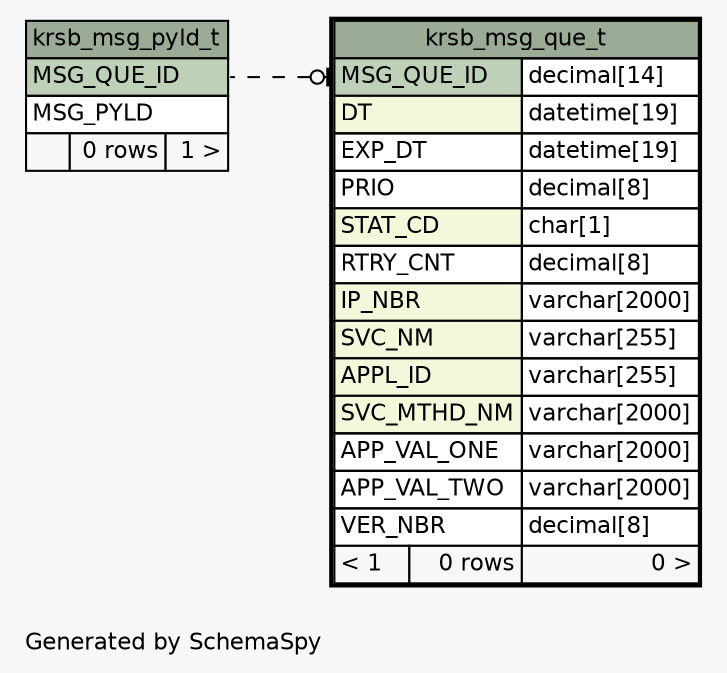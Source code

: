 // dot 2.28.0 on Mac OS X 10.7.2
// SchemaSpy rev 590
digraph "impliedTwoDegreesRelationshipsDiagram" {
  graph [
    rankdir="RL"
    bgcolor="#f7f7f7"
    label="\nGenerated by SchemaSpy"
    labeljust="l"
    nodesep="0.18"
    ranksep="0.46"
    fontname="Helvetica"
    fontsize="11"
  ];
  node [
    fontname="Helvetica"
    fontsize="11"
    shape="plaintext"
  ];
  edge [
    arrowsize="0.8"
  ];
  "krsb_msg_que_t":"MSG_QUE_ID":w -> "krsb_msg_pyld_t":"MSG_QUE_ID":e [arrowhead=none dir=back arrowtail=teeodot style=dashed];
  "krsb_msg_pyld_t" [
    label=<
    <TABLE BORDER="0" CELLBORDER="1" CELLSPACING="0" BGCOLOR="#ffffff">
      <TR><TD COLSPAN="3" BGCOLOR="#9bab96" ALIGN="CENTER">krsb_msg_pyld_t</TD></TR>
      <TR><TD PORT="MSG_QUE_ID" COLSPAN="3" BGCOLOR="#bed1b8" ALIGN="LEFT">MSG_QUE_ID</TD></TR>
      <TR><TD PORT="MSG_PYLD" COLSPAN="3" ALIGN="LEFT">MSG_PYLD</TD></TR>
      <TR><TD ALIGN="LEFT" BGCOLOR="#f7f7f7">  </TD><TD ALIGN="RIGHT" BGCOLOR="#f7f7f7">0 rows</TD><TD ALIGN="RIGHT" BGCOLOR="#f7f7f7">1 &gt;</TD></TR>
    </TABLE>>
    URL="krsb_msg_pyld_t.html"
    tooltip="krsb_msg_pyld_t"
  ];
  "krsb_msg_que_t" [
    label=<
    <TABLE BORDER="2" CELLBORDER="1" CELLSPACING="0" BGCOLOR="#ffffff">
      <TR><TD COLSPAN="3" BGCOLOR="#9bab96" ALIGN="CENTER">krsb_msg_que_t</TD></TR>
      <TR><TD PORT="MSG_QUE_ID" COLSPAN="2" BGCOLOR="#bed1b8" ALIGN="LEFT">MSG_QUE_ID</TD><TD PORT="MSG_QUE_ID.type" ALIGN="LEFT">decimal[14]</TD></TR>
      <TR><TD PORT="DT" COLSPAN="2" BGCOLOR="#f4f7da" ALIGN="LEFT">DT</TD><TD PORT="DT.type" ALIGN="LEFT">datetime[19]</TD></TR>
      <TR><TD PORT="EXP_DT" COLSPAN="2" ALIGN="LEFT">EXP_DT</TD><TD PORT="EXP_DT.type" ALIGN="LEFT">datetime[19]</TD></TR>
      <TR><TD PORT="PRIO" COLSPAN="2" ALIGN="LEFT">PRIO</TD><TD PORT="PRIO.type" ALIGN="LEFT">decimal[8]</TD></TR>
      <TR><TD PORT="STAT_CD" COLSPAN="2" BGCOLOR="#f4f7da" ALIGN="LEFT">STAT_CD</TD><TD PORT="STAT_CD.type" ALIGN="LEFT">char[1]</TD></TR>
      <TR><TD PORT="RTRY_CNT" COLSPAN="2" ALIGN="LEFT">RTRY_CNT</TD><TD PORT="RTRY_CNT.type" ALIGN="LEFT">decimal[8]</TD></TR>
      <TR><TD PORT="IP_NBR" COLSPAN="2" BGCOLOR="#f4f7da" ALIGN="LEFT">IP_NBR</TD><TD PORT="IP_NBR.type" ALIGN="LEFT">varchar[2000]</TD></TR>
      <TR><TD PORT="SVC_NM" COLSPAN="2" BGCOLOR="#f4f7da" ALIGN="LEFT">SVC_NM</TD><TD PORT="SVC_NM.type" ALIGN="LEFT">varchar[255]</TD></TR>
      <TR><TD PORT="APPL_ID" COLSPAN="2" BGCOLOR="#f4f7da" ALIGN="LEFT">APPL_ID</TD><TD PORT="APPL_ID.type" ALIGN="LEFT">varchar[255]</TD></TR>
      <TR><TD PORT="SVC_MTHD_NM" COLSPAN="2" BGCOLOR="#f4f7da" ALIGN="LEFT">SVC_MTHD_NM</TD><TD PORT="SVC_MTHD_NM.type" ALIGN="LEFT">varchar[2000]</TD></TR>
      <TR><TD PORT="APP_VAL_ONE" COLSPAN="2" ALIGN="LEFT">APP_VAL_ONE</TD><TD PORT="APP_VAL_ONE.type" ALIGN="LEFT">varchar[2000]</TD></TR>
      <TR><TD PORT="APP_VAL_TWO" COLSPAN="2" ALIGN="LEFT">APP_VAL_TWO</TD><TD PORT="APP_VAL_TWO.type" ALIGN="LEFT">varchar[2000]</TD></TR>
      <TR><TD PORT="VER_NBR" COLSPAN="2" ALIGN="LEFT">VER_NBR</TD><TD PORT="VER_NBR.type" ALIGN="LEFT">decimal[8]</TD></TR>
      <TR><TD ALIGN="LEFT" BGCOLOR="#f7f7f7">&lt; 1</TD><TD ALIGN="RIGHT" BGCOLOR="#f7f7f7">0 rows</TD><TD ALIGN="RIGHT" BGCOLOR="#f7f7f7">0 &gt;</TD></TR>
    </TABLE>>
    URL="krsb_msg_que_t.html"
    tooltip="krsb_msg_que_t"
  ];
}
